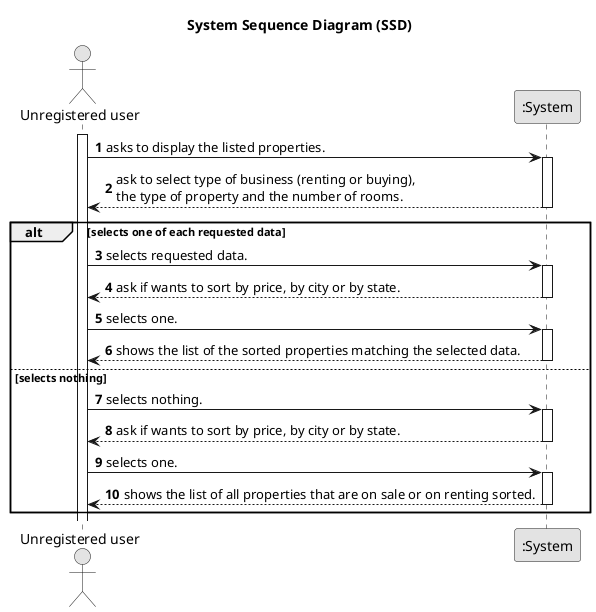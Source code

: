 @startuml
skinparam monochrome true
skinparam packageStyle rectangle
skinparam shadowing false

title System Sequence Diagram (SSD)

autonumber

actor "Unregistered user" as Employee
participant ":System" as System

activate Employee

    Employee -> System : asks to display the listed properties.
    activate System

        System --> Employee : ask to select type of business (renting or buying), \nthe type of property and the number of rooms.
    deactivate System

    alt selects one of each requested data

    Employee -> System : selects requested data.
    activate System

        System --> Employee : ask if wants to sort by price, by city or by state.
    deactivate System

    Employee -> System : selects one.
    activate System

        System --> Employee : shows the list of the sorted properties matching the selected data.
    deactivate System

       else selects nothing

    Employee -> System : selects nothing.
        activate System

            System --> Employee : ask if wants to sort by price, by city or by state.
        deactivate System

        Employee -> System : selects one.
        activate System

            System --> Employee : shows the list of all properties that are on sale or on renting sorted.
        deactivate System

    end



@enduml